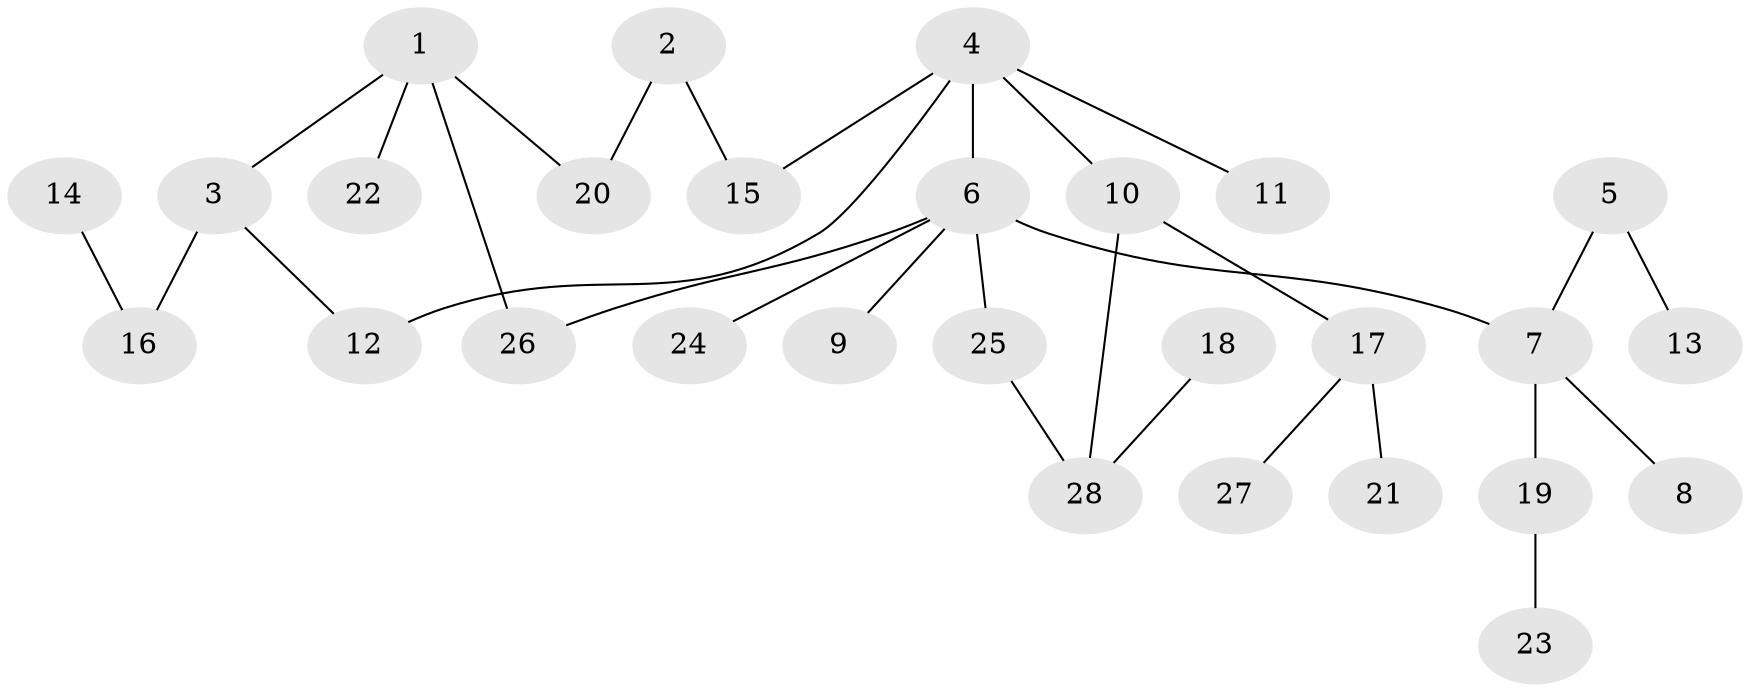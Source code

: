 // original degree distribution, {4: 0.08928571428571429, 3: 0.17857142857142858, 2: 0.14285714285714285, 1: 0.5178571428571429, 5: 0.05357142857142857, 6: 0.017857142857142856}
// Generated by graph-tools (version 1.1) at 2025/01/03/09/25 03:01:09]
// undirected, 28 vertices, 30 edges
graph export_dot {
graph [start="1"]
  node [color=gray90,style=filled];
  1;
  2;
  3;
  4;
  5;
  6;
  7;
  8;
  9;
  10;
  11;
  12;
  13;
  14;
  15;
  16;
  17;
  18;
  19;
  20;
  21;
  22;
  23;
  24;
  25;
  26;
  27;
  28;
  1 -- 3 [weight=1.0];
  1 -- 20 [weight=1.0];
  1 -- 22 [weight=1.0];
  1 -- 26 [weight=1.0];
  2 -- 15 [weight=1.0];
  2 -- 20 [weight=1.0];
  3 -- 12 [weight=1.0];
  3 -- 16 [weight=1.0];
  4 -- 6 [weight=1.0];
  4 -- 10 [weight=1.0];
  4 -- 11 [weight=1.0];
  4 -- 12 [weight=1.0];
  4 -- 15 [weight=1.0];
  5 -- 7 [weight=1.0];
  5 -- 13 [weight=1.0];
  6 -- 7 [weight=1.0];
  6 -- 9 [weight=1.0];
  6 -- 24 [weight=1.0];
  6 -- 25 [weight=1.0];
  6 -- 26 [weight=1.0];
  7 -- 8 [weight=1.0];
  7 -- 19 [weight=1.0];
  10 -- 17 [weight=1.0];
  10 -- 28 [weight=1.0];
  14 -- 16 [weight=1.0];
  17 -- 21 [weight=1.0];
  17 -- 27 [weight=1.0];
  18 -- 28 [weight=1.0];
  19 -- 23 [weight=1.0];
  25 -- 28 [weight=1.0];
}
